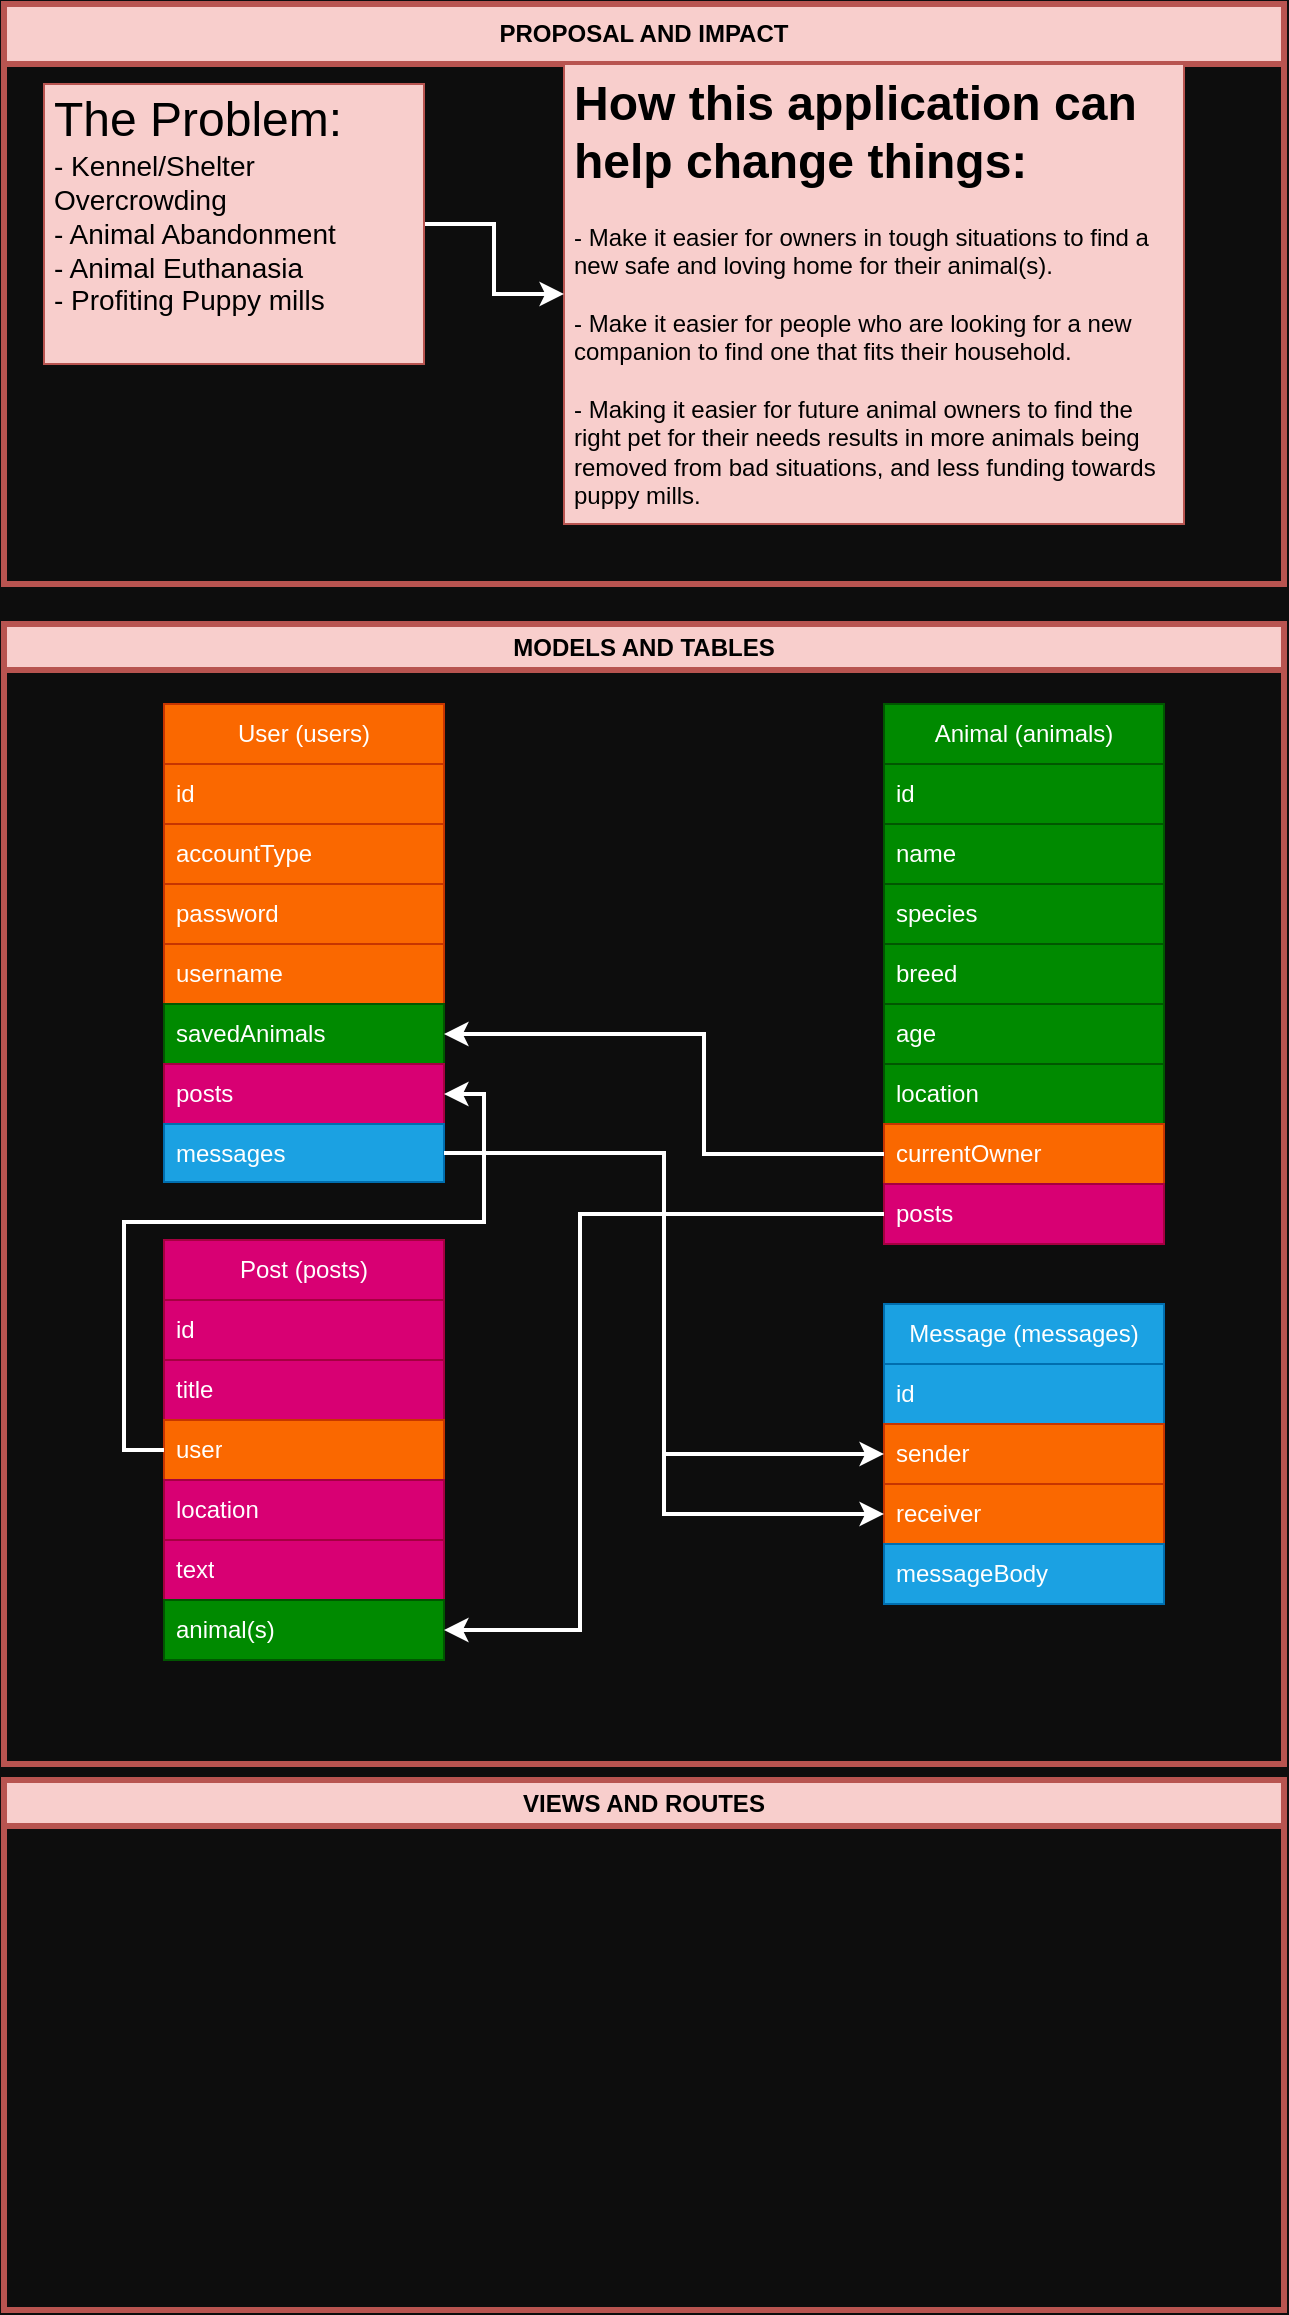 <mxfile version="22.1.3" type="github">
  <diagram name="Page-1" id="QnDPWNosyGdadTyW6Ekd">
    <mxGraphModel dx="649" dy="1958" grid="0" gridSize="10" guides="1" tooltips="1" connect="1" arrows="1" fold="1" page="0" pageScale="1" pageWidth="850" pageHeight="1100" background="#0D0D0D" math="0" shadow="0">
      <root>
        <mxCell id="0" />
        <mxCell id="1" parent="0" />
        <mxCell id="WfwidvhYrzyNlVmAxbwn-6" value="PROPOSAL AND IMPACT" style="swimlane;whiteSpace=wrap;html=1;startSize=30;fillColor=#f8cecc;strokeColor=#b85450;strokeWidth=3;" parent="1" vertex="1">
          <mxGeometry x="10" y="-1090" width="640" height="290" as="geometry">
            <mxRectangle x="10" y="-1090" width="180" height="30" as="alternateBounds" />
          </mxGeometry>
        </mxCell>
        <mxCell id="WfwidvhYrzyNlVmAxbwn-4" value="&lt;h1&gt;How this application can help change things:&lt;/h1&gt;&lt;div&gt;- Make it easier for owners in tough situations to find a new safe and loving home for their animal(s).&lt;/div&gt;&lt;div&gt;&lt;br&gt;&lt;/div&gt;&lt;div&gt;- Make it easier for people who are looking for a new companion to find one that fits their household.&lt;/div&gt;&lt;div&gt;&lt;br&gt;&lt;/div&gt;&lt;div&gt;- Making it easier for future animal owners to find the right pet for their needs results in more animals being removed from bad situations, and less funding towards puppy mills.&lt;/div&gt;" style="text;html=1;strokeColor=#b85450;fillColor=#f8cecc;spacing=5;spacingTop=-20;whiteSpace=wrap;overflow=hidden;rounded=0;" parent="WfwidvhYrzyNlVmAxbwn-6" vertex="1">
          <mxGeometry x="280" y="30" width="310" height="230" as="geometry" />
        </mxCell>
        <mxCell id="xWQlsnRgKybAR5OPVelj-26" style="edgeStyle=orthogonalEdgeStyle;rounded=0;orthogonalLoop=1;jettySize=auto;html=1;strokeColor=#FFFFFF;strokeWidth=2;" parent="WfwidvhYrzyNlVmAxbwn-6" source="WfwidvhYrzyNlVmAxbwn-1" target="WfwidvhYrzyNlVmAxbwn-4" edge="1">
          <mxGeometry relative="1" as="geometry" />
        </mxCell>
        <mxCell id="WfwidvhYrzyNlVmAxbwn-1" value="&lt;br&gt;&lt;font style=&quot;font-size: 24px;&quot;&gt;The Problem:&lt;br&gt;&lt;/font&gt;&lt;font style=&quot;font-size: 14px;&quot;&gt;- Kennel/Shelter Overcrowding&lt;br&gt;- Animal Abandonment&lt;br&gt;- Animal Euthanasia&lt;br&gt;- Profiting Puppy mills&lt;/font&gt;" style="text;html=1;strokeColor=#b85450;fillColor=#f8cecc;spacing=5;spacingTop=-20;whiteSpace=wrap;overflow=hidden;rounded=0;" parent="WfwidvhYrzyNlVmAxbwn-6" vertex="1">
          <mxGeometry x="20" y="40" width="190" height="140" as="geometry" />
        </mxCell>
        <mxCell id="AdRa6NuN1TQCRi0MgPPj-2" value="MODELS AND TABLES" style="swimlane;whiteSpace=wrap;html=1;fillColor=#f8cecc;strokeColor=#b85450;rounded=0;strokeWidth=3;" parent="1" vertex="1">
          <mxGeometry x="10" y="-780" width="640" height="570" as="geometry">
            <mxRectangle x="10" y="-780" width="170" height="30" as="alternateBounds" />
          </mxGeometry>
        </mxCell>
        <mxCell id="AdRa6NuN1TQCRi0MgPPj-7" value="User (users)" style="swimlane;fontStyle=0;childLayout=stackLayout;horizontal=1;startSize=30;horizontalStack=0;resizeParent=1;resizeParentMax=0;resizeLast=0;collapsible=1;marginBottom=0;whiteSpace=wrap;html=1;fillColor=#fa6800;strokeColor=#C73500;fontColor=#FFFFFF;" parent="AdRa6NuN1TQCRi0MgPPj-2" vertex="1">
          <mxGeometry x="80" y="40" width="140" height="239" as="geometry" />
        </mxCell>
        <mxCell id="AdRa6NuN1TQCRi0MgPPj-8" value="id" style="text;strokeColor=#C73500;fillColor=#fa6800;align=left;verticalAlign=middle;spacingLeft=4;spacingRight=4;overflow=hidden;points=[[0,0.5],[1,0.5]];portConstraint=eastwest;rotatable=0;whiteSpace=wrap;html=1;fontColor=#FFFFFF;" parent="AdRa6NuN1TQCRi0MgPPj-7" vertex="1">
          <mxGeometry y="30" width="140" height="30" as="geometry" />
        </mxCell>
        <mxCell id="AdRa6NuN1TQCRi0MgPPj-12" value="accountType" style="text;strokeColor=#C73500;fillColor=#fa6800;align=left;verticalAlign=middle;spacingLeft=4;spacingRight=4;overflow=hidden;points=[[0,0.5],[1,0.5]];portConstraint=eastwest;rotatable=0;whiteSpace=wrap;html=1;fontColor=#FFFFFF;" parent="AdRa6NuN1TQCRi0MgPPj-7" vertex="1">
          <mxGeometry y="60" width="140" height="30" as="geometry" />
        </mxCell>
        <mxCell id="AdRa6NuN1TQCRi0MgPPj-10" value="password" style="text;strokeColor=#C73500;fillColor=#fa6800;align=left;verticalAlign=middle;spacingLeft=4;spacingRight=4;overflow=hidden;points=[[0,0.5],[1,0.5]];portConstraint=eastwest;rotatable=0;whiteSpace=wrap;html=1;fontColor=#FFFFFF;" parent="AdRa6NuN1TQCRi0MgPPj-7" vertex="1">
          <mxGeometry y="90" width="140" height="30" as="geometry" />
        </mxCell>
        <mxCell id="AdRa6NuN1TQCRi0MgPPj-11" value="username" style="text;strokeColor=#C73500;fillColor=#fa6800;align=left;verticalAlign=middle;spacingLeft=4;spacingRight=4;overflow=hidden;points=[[0,0.5],[1,0.5]];portConstraint=eastwest;rotatable=0;whiteSpace=wrap;html=1;fontColor=#FFFFFF;" parent="AdRa6NuN1TQCRi0MgPPj-7" vertex="1">
          <mxGeometry y="120" width="140" height="30" as="geometry" />
        </mxCell>
        <mxCell id="xWQlsnRgKybAR5OPVelj-9" value="savedAnimals" style="text;strokeColor=#005700;fillColor=#008a00;align=left;verticalAlign=middle;spacingLeft=4;spacingRight=4;overflow=hidden;points=[[0,0.5],[1,0.5]];portConstraint=eastwest;rotatable=0;whiteSpace=wrap;html=1;fontColor=#ffffff;" parent="AdRa6NuN1TQCRi0MgPPj-7" vertex="1">
          <mxGeometry y="150" width="140" height="30" as="geometry" />
        </mxCell>
        <mxCell id="xWQlsnRgKybAR5OPVelj-18" value="posts" style="text;strokeColor=#A50040;fillColor=#d80073;align=left;verticalAlign=middle;spacingLeft=4;spacingRight=4;overflow=hidden;points=[[0,0.5],[1,0.5]];portConstraint=eastwest;rotatable=0;whiteSpace=wrap;html=1;fontColor=#ffffff;" parent="AdRa6NuN1TQCRi0MgPPj-7" vertex="1">
          <mxGeometry y="180" width="140" height="30" as="geometry" />
        </mxCell>
        <mxCell id="xWQlsnRgKybAR5OPVelj-17" value="messages" style="text;strokeColor=#006EAF;fillColor=#1ba1e2;align=left;verticalAlign=middle;spacingLeft=4;spacingRight=4;overflow=hidden;points=[[0,0.5],[1,0.5]];portConstraint=eastwest;rotatable=0;whiteSpace=wrap;html=1;fontColor=#ffffff;" parent="AdRa6NuN1TQCRi0MgPPj-7" vertex="1">
          <mxGeometry y="210" width="140" height="29" as="geometry" />
        </mxCell>
        <mxCell id="AdRa6NuN1TQCRi0MgPPj-14" value="Animal (animals)" style="swimlane;fontStyle=0;childLayout=stackLayout;horizontal=1;startSize=30;horizontalStack=0;resizeParent=1;resizeParentMax=0;resizeLast=0;collapsible=1;marginBottom=0;whiteSpace=wrap;html=1;fillColor=#008a00;strokeColor=#005700;fontColor=#ffffff;" parent="AdRa6NuN1TQCRi0MgPPj-2" vertex="1">
          <mxGeometry x="440" y="40" width="140" height="270" as="geometry" />
        </mxCell>
        <mxCell id="AdRa6NuN1TQCRi0MgPPj-15" value="id" style="text;strokeColor=#005700;fillColor=#008a00;align=left;verticalAlign=middle;spacingLeft=4;spacingRight=4;overflow=hidden;points=[[0,0.5],[1,0.5]];portConstraint=eastwest;rotatable=0;whiteSpace=wrap;html=1;fontColor=#ffffff;" parent="AdRa6NuN1TQCRi0MgPPj-14" vertex="1">
          <mxGeometry y="30" width="140" height="30" as="geometry" />
        </mxCell>
        <mxCell id="AdRa6NuN1TQCRi0MgPPj-16" value="name" style="text;strokeColor=#005700;fillColor=#008a00;align=left;verticalAlign=middle;spacingLeft=4;spacingRight=4;overflow=hidden;points=[[0,0.5],[1,0.5]];portConstraint=eastwest;rotatable=0;whiteSpace=wrap;html=1;fontColor=#ffffff;" parent="AdRa6NuN1TQCRi0MgPPj-14" vertex="1">
          <mxGeometry y="60" width="140" height="30" as="geometry" />
        </mxCell>
        <mxCell id="AdRa6NuN1TQCRi0MgPPj-17" value="species" style="text;strokeColor=#005700;fillColor=#008a00;align=left;verticalAlign=middle;spacingLeft=4;spacingRight=4;overflow=hidden;points=[[0,0.5],[1,0.5]];portConstraint=eastwest;rotatable=0;whiteSpace=wrap;html=1;fontColor=#ffffff;" parent="AdRa6NuN1TQCRi0MgPPj-14" vertex="1">
          <mxGeometry y="90" width="140" height="30" as="geometry" />
        </mxCell>
        <mxCell id="AdRa6NuN1TQCRi0MgPPj-21" value="breed" style="text;strokeColor=#005700;fillColor=#008a00;align=left;verticalAlign=middle;spacingLeft=4;spacingRight=4;overflow=hidden;points=[[0,0.5],[1,0.5]];portConstraint=eastwest;rotatable=0;whiteSpace=wrap;html=1;fontColor=#ffffff;" parent="AdRa6NuN1TQCRi0MgPPj-14" vertex="1">
          <mxGeometry y="120" width="140" height="30" as="geometry" />
        </mxCell>
        <mxCell id="AdRa6NuN1TQCRi0MgPPj-20" value="age" style="text;strokeColor=#005700;fillColor=#008a00;align=left;verticalAlign=middle;spacingLeft=4;spacingRight=4;overflow=hidden;points=[[0,0.5],[1,0.5]];portConstraint=eastwest;rotatable=0;whiteSpace=wrap;html=1;fontColor=#ffffff;" parent="AdRa6NuN1TQCRi0MgPPj-14" vertex="1">
          <mxGeometry y="150" width="140" height="30" as="geometry" />
        </mxCell>
        <mxCell id="AdRa6NuN1TQCRi0MgPPj-19" value="location" style="text;strokeColor=#005700;fillColor=#008a00;align=left;verticalAlign=middle;spacingLeft=4;spacingRight=4;overflow=hidden;points=[[0,0.5],[1,0.5]];portConstraint=eastwest;rotatable=0;whiteSpace=wrap;html=1;fontColor=#ffffff;" parent="AdRa6NuN1TQCRi0MgPPj-14" vertex="1">
          <mxGeometry y="180" width="140" height="30" as="geometry" />
        </mxCell>
        <mxCell id="AdRa6NuN1TQCRi0MgPPj-18" value="currentOwner" style="text;strokeColor=#C73500;fillColor=#fa6800;align=left;verticalAlign=middle;spacingLeft=4;spacingRight=4;overflow=hidden;points=[[0,0.5],[1,0.5]];portConstraint=eastwest;rotatable=0;whiteSpace=wrap;html=1;fontColor=#FFFFFF;" parent="AdRa6NuN1TQCRi0MgPPj-14" vertex="1">
          <mxGeometry y="210" width="140" height="30" as="geometry" />
        </mxCell>
        <mxCell id="xWQlsnRgKybAR5OPVelj-19" value="posts" style="text;strokeColor=#A50040;fillColor=#d80073;align=left;verticalAlign=middle;spacingLeft=4;spacingRight=4;overflow=hidden;points=[[0,0.5],[1,0.5]];portConstraint=eastwest;rotatable=0;whiteSpace=wrap;html=1;fontColor=#ffffff;" parent="AdRa6NuN1TQCRi0MgPPj-14" vertex="1">
          <mxGeometry y="240" width="140" height="30" as="geometry" />
        </mxCell>
        <mxCell id="xWQlsnRgKybAR5OPVelj-2" value="Post (posts)" style="swimlane;fontStyle=0;childLayout=stackLayout;horizontal=1;startSize=30;horizontalStack=0;resizeParent=1;resizeParentMax=0;resizeLast=0;collapsible=1;marginBottom=0;whiteSpace=wrap;html=1;fillColor=#d80073;strokeColor=#A50040;fontColor=#ffffff;" parent="AdRa6NuN1TQCRi0MgPPj-2" vertex="1">
          <mxGeometry x="80" y="308" width="140" height="210" as="geometry" />
        </mxCell>
        <mxCell id="xWQlsnRgKybAR5OPVelj-3" value="id" style="text;strokeColor=#A50040;fillColor=#d80073;align=left;verticalAlign=middle;spacingLeft=4;spacingRight=4;overflow=hidden;points=[[0,0.5],[1,0.5]];portConstraint=eastwest;rotatable=0;whiteSpace=wrap;html=1;fontColor=#ffffff;" parent="xWQlsnRgKybAR5OPVelj-2" vertex="1">
          <mxGeometry y="30" width="140" height="30" as="geometry" />
        </mxCell>
        <mxCell id="xWQlsnRgKybAR5OPVelj-6" value="title" style="text;strokeColor=#A50040;fillColor=#d80073;align=left;verticalAlign=middle;spacingLeft=4;spacingRight=4;overflow=hidden;points=[[0,0.5],[1,0.5]];portConstraint=eastwest;rotatable=0;whiteSpace=wrap;html=1;fontColor=#ffffff;" parent="xWQlsnRgKybAR5OPVelj-2" vertex="1">
          <mxGeometry y="60" width="140" height="30" as="geometry" />
        </mxCell>
        <mxCell id="xWQlsnRgKybAR5OPVelj-4" value="user" style="text;strokeColor=#C73500;fillColor=#fa6800;align=left;verticalAlign=middle;spacingLeft=4;spacingRight=4;overflow=hidden;points=[[0,0.5],[1,0.5]];portConstraint=eastwest;rotatable=0;whiteSpace=wrap;html=1;fontColor=#FFFFFF;" parent="xWQlsnRgKybAR5OPVelj-2" vertex="1">
          <mxGeometry y="90" width="140" height="30" as="geometry" />
        </mxCell>
        <mxCell id="xWQlsnRgKybAR5OPVelj-5" value="location" style="text;strokeColor=#A50040;fillColor=#d80073;align=left;verticalAlign=middle;spacingLeft=4;spacingRight=4;overflow=hidden;points=[[0,0.5],[1,0.5]];portConstraint=eastwest;rotatable=0;whiteSpace=wrap;html=1;fontColor=#ffffff;" parent="xWQlsnRgKybAR5OPVelj-2" vertex="1">
          <mxGeometry y="120" width="140" height="30" as="geometry" />
        </mxCell>
        <mxCell id="xWQlsnRgKybAR5OPVelj-7" value="text" style="text;strokeColor=#A50040;fillColor=#d80073;align=left;verticalAlign=middle;spacingLeft=4;spacingRight=4;overflow=hidden;points=[[0,0.5],[1,0.5]];portConstraint=eastwest;rotatable=0;whiteSpace=wrap;html=1;fontColor=#ffffff;" parent="xWQlsnRgKybAR5OPVelj-2" vertex="1">
          <mxGeometry y="150" width="140" height="30" as="geometry" />
        </mxCell>
        <mxCell id="xWQlsnRgKybAR5OPVelj-8" value="animal(s)" style="text;strokeColor=#005700;fillColor=#008a00;align=left;verticalAlign=middle;spacingLeft=4;spacingRight=4;overflow=hidden;points=[[0,0.5],[1,0.5]];portConstraint=eastwest;rotatable=0;whiteSpace=wrap;html=1;fontColor=#ffffff;" parent="xWQlsnRgKybAR5OPVelj-2" vertex="1">
          <mxGeometry y="180" width="140" height="30" as="geometry" />
        </mxCell>
        <mxCell id="AdRa6NuN1TQCRi0MgPPj-22" value="Message (messages)" style="swimlane;fontStyle=0;childLayout=stackLayout;horizontal=1;startSize=30;horizontalStack=0;resizeParent=1;resizeParentMax=0;resizeLast=0;collapsible=1;marginBottom=0;whiteSpace=wrap;html=1;fillColor=#1ba1e2;strokeColor=#006EAF;fontColor=#ffffff;" parent="AdRa6NuN1TQCRi0MgPPj-2" vertex="1">
          <mxGeometry x="440" y="340" width="140" height="150" as="geometry" />
        </mxCell>
        <mxCell id="AdRa6NuN1TQCRi0MgPPj-23" value="id" style="text;strokeColor=#006EAF;fillColor=#1ba1e2;align=left;verticalAlign=middle;spacingLeft=4;spacingRight=4;overflow=hidden;points=[[0,0.5],[1,0.5]];portConstraint=eastwest;rotatable=0;whiteSpace=wrap;html=1;fontColor=#ffffff;" parent="AdRa6NuN1TQCRi0MgPPj-22" vertex="1">
          <mxGeometry y="30" width="140" height="30" as="geometry" />
        </mxCell>
        <mxCell id="AdRa6NuN1TQCRi0MgPPj-24" value="sender" style="text;strokeColor=#C73500;fillColor=#fa6800;align=left;verticalAlign=middle;spacingLeft=4;spacingRight=4;overflow=hidden;points=[[0,0.5],[1,0.5]];portConstraint=eastwest;rotatable=0;whiteSpace=wrap;html=1;fontColor=#FFFFFF;" parent="AdRa6NuN1TQCRi0MgPPj-22" vertex="1">
          <mxGeometry y="60" width="140" height="30" as="geometry" />
        </mxCell>
        <mxCell id="AdRa6NuN1TQCRi0MgPPj-26" value="receiver" style="text;strokeColor=#C73500;fillColor=#fa6800;align=left;verticalAlign=middle;spacingLeft=4;spacingRight=4;overflow=hidden;points=[[0,0.5],[1,0.5]];portConstraint=eastwest;rotatable=0;whiteSpace=wrap;html=1;fontColor=#FFFFFF;" parent="AdRa6NuN1TQCRi0MgPPj-22" vertex="1">
          <mxGeometry y="90" width="140" height="30" as="geometry" />
        </mxCell>
        <mxCell id="AdRa6NuN1TQCRi0MgPPj-27" value="messageBody" style="text;strokeColor=#006EAF;fillColor=#1ba1e2;align=left;verticalAlign=middle;spacingLeft=4;spacingRight=4;overflow=hidden;points=[[0,0.5],[1,0.5]];portConstraint=eastwest;rotatable=0;whiteSpace=wrap;html=1;fontColor=#ffffff;" parent="AdRa6NuN1TQCRi0MgPPj-22" vertex="1">
          <mxGeometry y="120" width="140" height="30" as="geometry" />
        </mxCell>
        <mxCell id="xWQlsnRgKybAR5OPVelj-20" style="edgeStyle=orthogonalEdgeStyle;rounded=0;orthogonalLoop=1;jettySize=auto;html=1;strokeColor=#FFFFFF;strokeWidth=2;" parent="AdRa6NuN1TQCRi0MgPPj-2" source="AdRa6NuN1TQCRi0MgPPj-18" target="xWQlsnRgKybAR5OPVelj-9" edge="1">
          <mxGeometry relative="1" as="geometry">
            <Array as="points">
              <mxPoint x="350" y="265" />
              <mxPoint x="350" y="205" />
            </Array>
          </mxGeometry>
        </mxCell>
        <mxCell id="xWQlsnRgKybAR5OPVelj-21" style="edgeStyle=orthogonalEdgeStyle;rounded=0;orthogonalLoop=1;jettySize=auto;html=1;strokeColor=#FFFFFF;strokeWidth=2;" parent="AdRa6NuN1TQCRi0MgPPj-2" source="xWQlsnRgKybAR5OPVelj-4" target="xWQlsnRgKybAR5OPVelj-18" edge="1">
          <mxGeometry relative="1" as="geometry">
            <Array as="points">
              <mxPoint x="60" y="413" />
              <mxPoint x="60" y="299" />
              <mxPoint x="240" y="299" />
              <mxPoint x="240" y="235" />
            </Array>
          </mxGeometry>
        </mxCell>
        <mxCell id="xWQlsnRgKybAR5OPVelj-23" style="edgeStyle=orthogonalEdgeStyle;rounded=0;orthogonalLoop=1;jettySize=auto;html=1;strokeColor=#FFFFFF;strokeWidth=2;" parent="AdRa6NuN1TQCRi0MgPPj-2" source="xWQlsnRgKybAR5OPVelj-17" target="AdRa6NuN1TQCRi0MgPPj-26" edge="1">
          <mxGeometry relative="1" as="geometry" />
        </mxCell>
        <mxCell id="xWQlsnRgKybAR5OPVelj-24" style="edgeStyle=orthogonalEdgeStyle;rounded=0;orthogonalLoop=1;jettySize=auto;html=1;strokeColor=#FFFFFF;strokeWidth=2;" parent="AdRa6NuN1TQCRi0MgPPj-2" source="xWQlsnRgKybAR5OPVelj-17" target="AdRa6NuN1TQCRi0MgPPj-24" edge="1">
          <mxGeometry relative="1" as="geometry" />
        </mxCell>
        <mxCell id="xWQlsnRgKybAR5OPVelj-25" style="edgeStyle=orthogonalEdgeStyle;rounded=0;orthogonalLoop=1;jettySize=auto;html=1;entryX=1;entryY=0.5;entryDx=0;entryDy=0;strokeColor=#FFFFFF;strokeWidth=2;" parent="AdRa6NuN1TQCRi0MgPPj-2" source="xWQlsnRgKybAR5OPVelj-19" target="xWQlsnRgKybAR5OPVelj-8" edge="1">
          <mxGeometry relative="1" as="geometry">
            <Array as="points">
              <mxPoint x="288" y="295" />
              <mxPoint x="288" y="503" />
            </Array>
          </mxGeometry>
        </mxCell>
        <mxCell id="_cTKvnzmP2ruFUYqaLfK-1" value="VIEWS AND ROUTES" style="swimlane;whiteSpace=wrap;html=1;fillColor=#f8cecc;strokeColor=#b85450;strokeWidth=3;" vertex="1" parent="1">
          <mxGeometry x="10" y="-202" width="640" height="265" as="geometry" />
        </mxCell>
      </root>
    </mxGraphModel>
  </diagram>
</mxfile>
